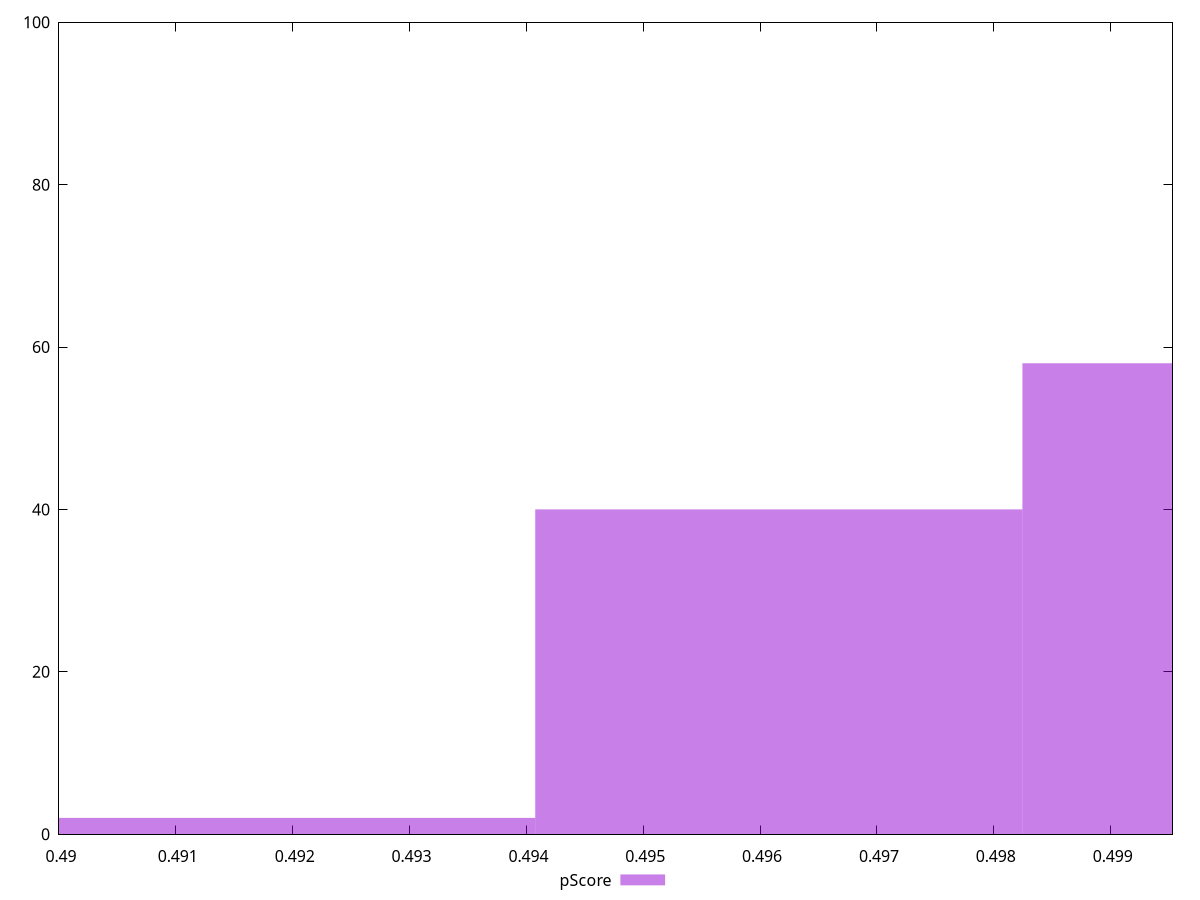 reset

$pScore <<EOF
0.49199097402321135 2
0.5003298040914014 58
0.49616038905730636 40
EOF

set key outside below
set boxwidth 0.004169415034095012
set xrange [0.49:0.4995294117647059]
set yrange [0:100]
set trange [0:100]
set style fill transparent solid 0.5 noborder
set terminal svg size 640, 490 enhanced background rgb 'white'
set output "report_00018_2021-02-10T15-25-16.877Z/uses-rel-preload/samples/pages+cached+noadtech/pScore/histogram.svg"

plot $pScore title "pScore" with boxes

reset
